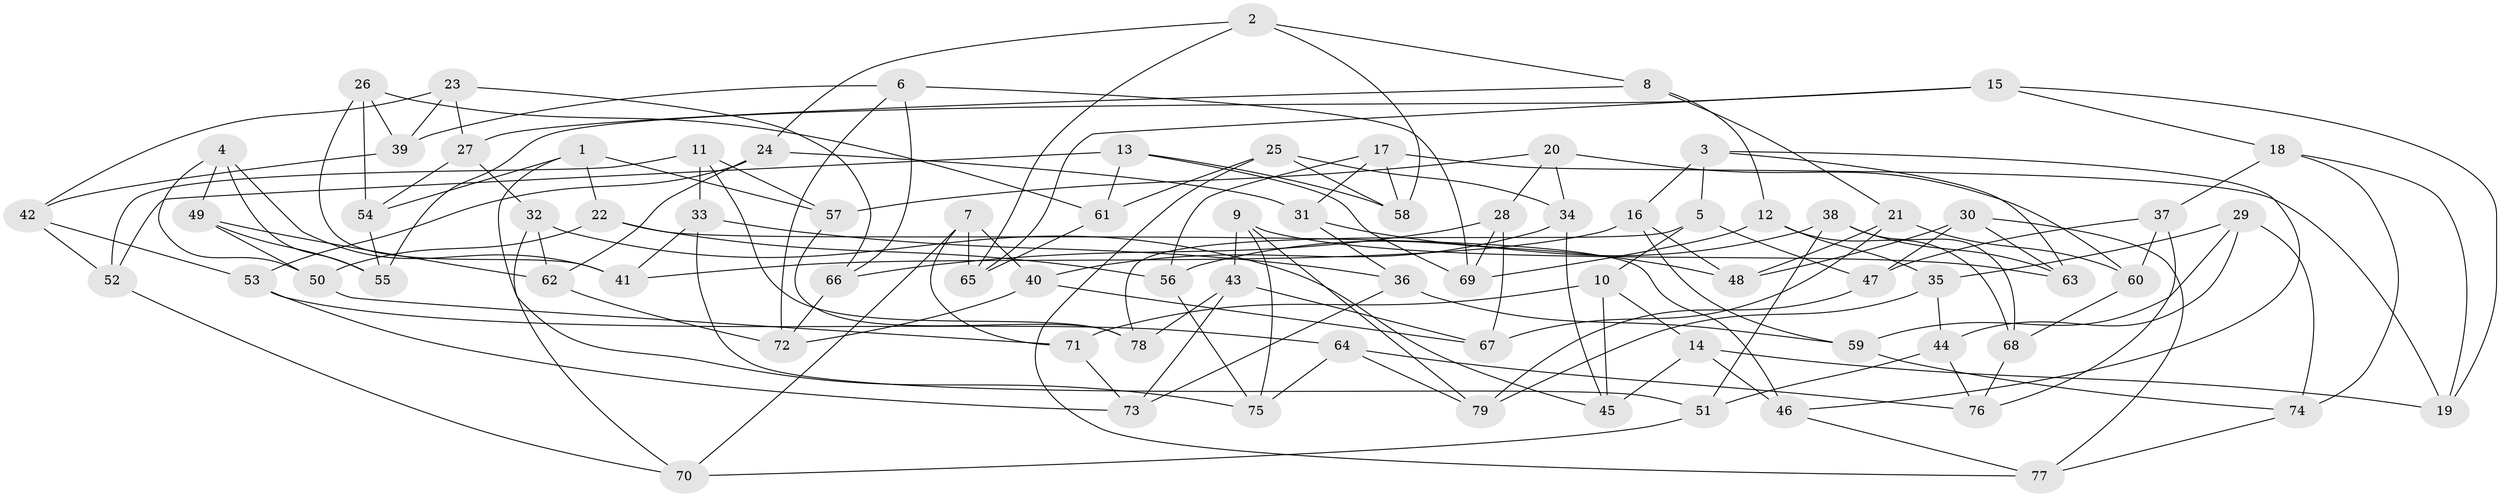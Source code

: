 // coarse degree distribution, {3: 0.19148936170212766, 5: 0.14893617021276595, 4: 0.5106382978723404, 10: 0.02127659574468085, 6: 0.0425531914893617, 7: 0.0425531914893617, 11: 0.02127659574468085, 9: 0.02127659574468085}
// Generated by graph-tools (version 1.1) at 2025/00/03/04/25 22:00:56]
// undirected, 79 vertices, 158 edges
graph export_dot {
graph [start="1"]
  node [color=gray90,style=filled];
  1;
  2;
  3;
  4;
  5;
  6;
  7;
  8;
  9;
  10;
  11;
  12;
  13;
  14;
  15;
  16;
  17;
  18;
  19;
  20;
  21;
  22;
  23;
  24;
  25;
  26;
  27;
  28;
  29;
  30;
  31;
  32;
  33;
  34;
  35;
  36;
  37;
  38;
  39;
  40;
  41;
  42;
  43;
  44;
  45;
  46;
  47;
  48;
  49;
  50;
  51;
  52;
  53;
  54;
  55;
  56;
  57;
  58;
  59;
  60;
  61;
  62;
  63;
  64;
  65;
  66;
  67;
  68;
  69;
  70;
  71;
  72;
  73;
  74;
  75;
  76;
  77;
  78;
  79;
  1 -- 57;
  1 -- 75;
  1 -- 22;
  1 -- 54;
  2 -- 58;
  2 -- 8;
  2 -- 24;
  2 -- 65;
  3 -- 46;
  3 -- 63;
  3 -- 16;
  3 -- 5;
  4 -- 50;
  4 -- 55;
  4 -- 49;
  4 -- 41;
  5 -- 10;
  5 -- 78;
  5 -- 47;
  6 -- 39;
  6 -- 69;
  6 -- 66;
  6 -- 72;
  7 -- 70;
  7 -- 65;
  7 -- 71;
  7 -- 40;
  8 -- 27;
  8 -- 12;
  8 -- 21;
  9 -- 75;
  9 -- 79;
  9 -- 43;
  9 -- 63;
  10 -- 71;
  10 -- 45;
  10 -- 14;
  11 -- 57;
  11 -- 33;
  11 -- 52;
  11 -- 78;
  12 -- 69;
  12 -- 68;
  12 -- 35;
  13 -- 52;
  13 -- 69;
  13 -- 58;
  13 -- 61;
  14 -- 45;
  14 -- 46;
  14 -- 19;
  15 -- 18;
  15 -- 19;
  15 -- 65;
  15 -- 55;
  16 -- 48;
  16 -- 59;
  16 -- 41;
  17 -- 56;
  17 -- 19;
  17 -- 58;
  17 -- 31;
  18 -- 37;
  18 -- 74;
  18 -- 19;
  20 -- 28;
  20 -- 57;
  20 -- 60;
  20 -- 34;
  21 -- 48;
  21 -- 67;
  21 -- 60;
  22 -- 56;
  22 -- 46;
  22 -- 50;
  23 -- 42;
  23 -- 27;
  23 -- 66;
  23 -- 39;
  24 -- 53;
  24 -- 31;
  24 -- 62;
  25 -- 61;
  25 -- 58;
  25 -- 77;
  25 -- 34;
  26 -- 41;
  26 -- 61;
  26 -- 39;
  26 -- 54;
  27 -- 54;
  27 -- 32;
  28 -- 66;
  28 -- 69;
  28 -- 67;
  29 -- 74;
  29 -- 59;
  29 -- 35;
  29 -- 44;
  30 -- 48;
  30 -- 63;
  30 -- 47;
  30 -- 77;
  31 -- 36;
  31 -- 48;
  32 -- 45;
  32 -- 70;
  32 -- 62;
  33 -- 41;
  33 -- 51;
  33 -- 36;
  34 -- 45;
  34 -- 40;
  35 -- 44;
  35 -- 79;
  36 -- 59;
  36 -- 73;
  37 -- 47;
  37 -- 60;
  37 -- 76;
  38 -- 68;
  38 -- 63;
  38 -- 51;
  38 -- 56;
  39 -- 42;
  40 -- 67;
  40 -- 72;
  42 -- 53;
  42 -- 52;
  43 -- 73;
  43 -- 78;
  43 -- 67;
  44 -- 51;
  44 -- 76;
  46 -- 77;
  47 -- 79;
  49 -- 55;
  49 -- 62;
  49 -- 50;
  50 -- 71;
  51 -- 70;
  52 -- 70;
  53 -- 64;
  53 -- 73;
  54 -- 55;
  56 -- 75;
  57 -- 78;
  59 -- 74;
  60 -- 68;
  61 -- 65;
  62 -- 72;
  64 -- 75;
  64 -- 76;
  64 -- 79;
  66 -- 72;
  68 -- 76;
  71 -- 73;
  74 -- 77;
}
